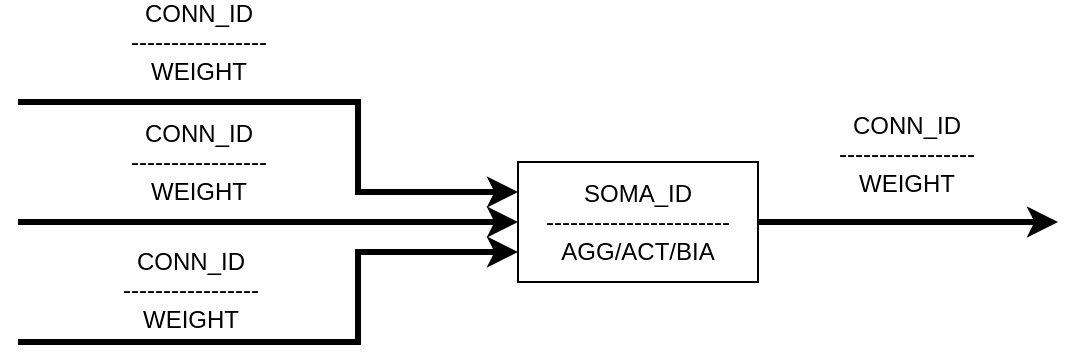 <mxfile version="17.4.2" type="device"><diagram id="A26fEZScJvl-mLBsj6HJ" name="Strona-1"><mxGraphModel dx="1422" dy="865" grid="1" gridSize="10" guides="1" tooltips="1" connect="1" arrows="1" fold="1" page="1" pageScale="1" pageWidth="827" pageHeight="1169" math="0" shadow="0"><root><mxCell id="0"/><mxCell id="1" parent="0"/><mxCell id="hGrbF1vD57yORrwOfAUj-1" value="SOMA_ID&lt;br&gt;-----------------------&lt;br&gt;AGG/ACT/BIA" style="rounded=0;whiteSpace=wrap;html=1;" parent="1" vertex="1"><mxGeometry x="360" y="110" width="120" height="60" as="geometry"/></mxCell><mxCell id="hGrbF1vD57yORrwOfAUj-2" value="" style="endArrow=classic;html=1;rounded=0;strokeWidth=3;entryX=0;entryY=0.25;entryDx=0;entryDy=0;" parent="1" target="hGrbF1vD57yORrwOfAUj-1" edge="1"><mxGeometry width="50" height="50" relative="1" as="geometry"><mxPoint x="110" y="80" as="sourcePoint"/><mxPoint x="200" y="90" as="targetPoint"/><Array as="points"><mxPoint x="280" y="80"/><mxPoint x="280" y="125"/></Array></mxGeometry></mxCell><mxCell id="hGrbF1vD57yORrwOfAUj-4" value="CONN_ID&lt;br&gt;-----------------&lt;br&gt;WEIGHT" style="edgeLabel;html=1;align=center;verticalAlign=middle;resizable=0;points=[];fontSize=12;" parent="hGrbF1vD57yORrwOfAUj-2" vertex="1" connectable="0"><mxGeometry x="0.069" y="-2" relative="1" as="geometry"><mxPoint x="-68" y="-32" as="offset"/></mxGeometry></mxCell><mxCell id="hGrbF1vD57yORrwOfAUj-5" value="" style="endArrow=classic;html=1;rounded=0;strokeWidth=3;entryX=0;entryY=0.5;entryDx=0;entryDy=0;" parent="1" target="hGrbF1vD57yORrwOfAUj-1" edge="1"><mxGeometry width="50" height="50" relative="1" as="geometry"><mxPoint x="110" y="140" as="sourcePoint"/><mxPoint x="360" y="150" as="targetPoint"/><Array as="points"/></mxGeometry></mxCell><mxCell id="hGrbF1vD57yORrwOfAUj-6" value="CONN_ID&lt;br&gt;-----------------&lt;br&gt;WEIGHT" style="edgeLabel;html=1;align=center;verticalAlign=middle;resizable=0;points=[];fontSize=12;" parent="hGrbF1vD57yORrwOfAUj-5" vertex="1" connectable="0"><mxGeometry x="0.069" y="-2" relative="1" as="geometry"><mxPoint x="-44" y="-32" as="offset"/></mxGeometry></mxCell><mxCell id="hGrbF1vD57yORrwOfAUj-7" value="" style="endArrow=classic;html=1;rounded=0;strokeWidth=3;entryX=0;entryY=0.75;entryDx=0;entryDy=0;" parent="1" target="hGrbF1vD57yORrwOfAUj-1" edge="1"><mxGeometry width="50" height="50" relative="1" as="geometry"><mxPoint x="110" y="200" as="sourcePoint"/><mxPoint x="350" y="230" as="targetPoint"/><Array as="points"><mxPoint x="280" y="200"/><mxPoint x="280" y="155"/></Array></mxGeometry></mxCell><mxCell id="hGrbF1vD57yORrwOfAUj-8" value="CONN_ID&lt;br&gt;-----------------&lt;br&gt;WEIGHT" style="edgeLabel;html=1;align=center;verticalAlign=middle;resizable=0;points=[];fontSize=12;" parent="hGrbF1vD57yORrwOfAUj-7" vertex="1" connectable="0"><mxGeometry x="0.069" y="-2" relative="1" as="geometry"><mxPoint x="-72" y="-28" as="offset"/></mxGeometry></mxCell><mxCell id="hGrbF1vD57yORrwOfAUj-9" value="" style="endArrow=classic;html=1;rounded=0;fontSize=12;strokeWidth=3;exitX=1;exitY=0.5;exitDx=0;exitDy=0;" parent="1" source="hGrbF1vD57yORrwOfAUj-1" edge="1"><mxGeometry width="50" height="50" relative="1" as="geometry"><mxPoint x="570" y="160" as="sourcePoint"/><mxPoint x="630" y="140" as="targetPoint"/></mxGeometry></mxCell><mxCell id="hGrbF1vD57yORrwOfAUj-10" value="CONN_ID&lt;br&gt;-----------------&lt;br&gt;WEIGHT" style="edgeLabel;html=1;align=center;verticalAlign=middle;resizable=0;points=[];fontSize=12;" parent="1" vertex="1" connectable="0"><mxGeometry x="210" y="120" as="geometry"><mxPoint x="344" y="-14" as="offset"/></mxGeometry></mxCell></root></mxGraphModel></diagram></mxfile>